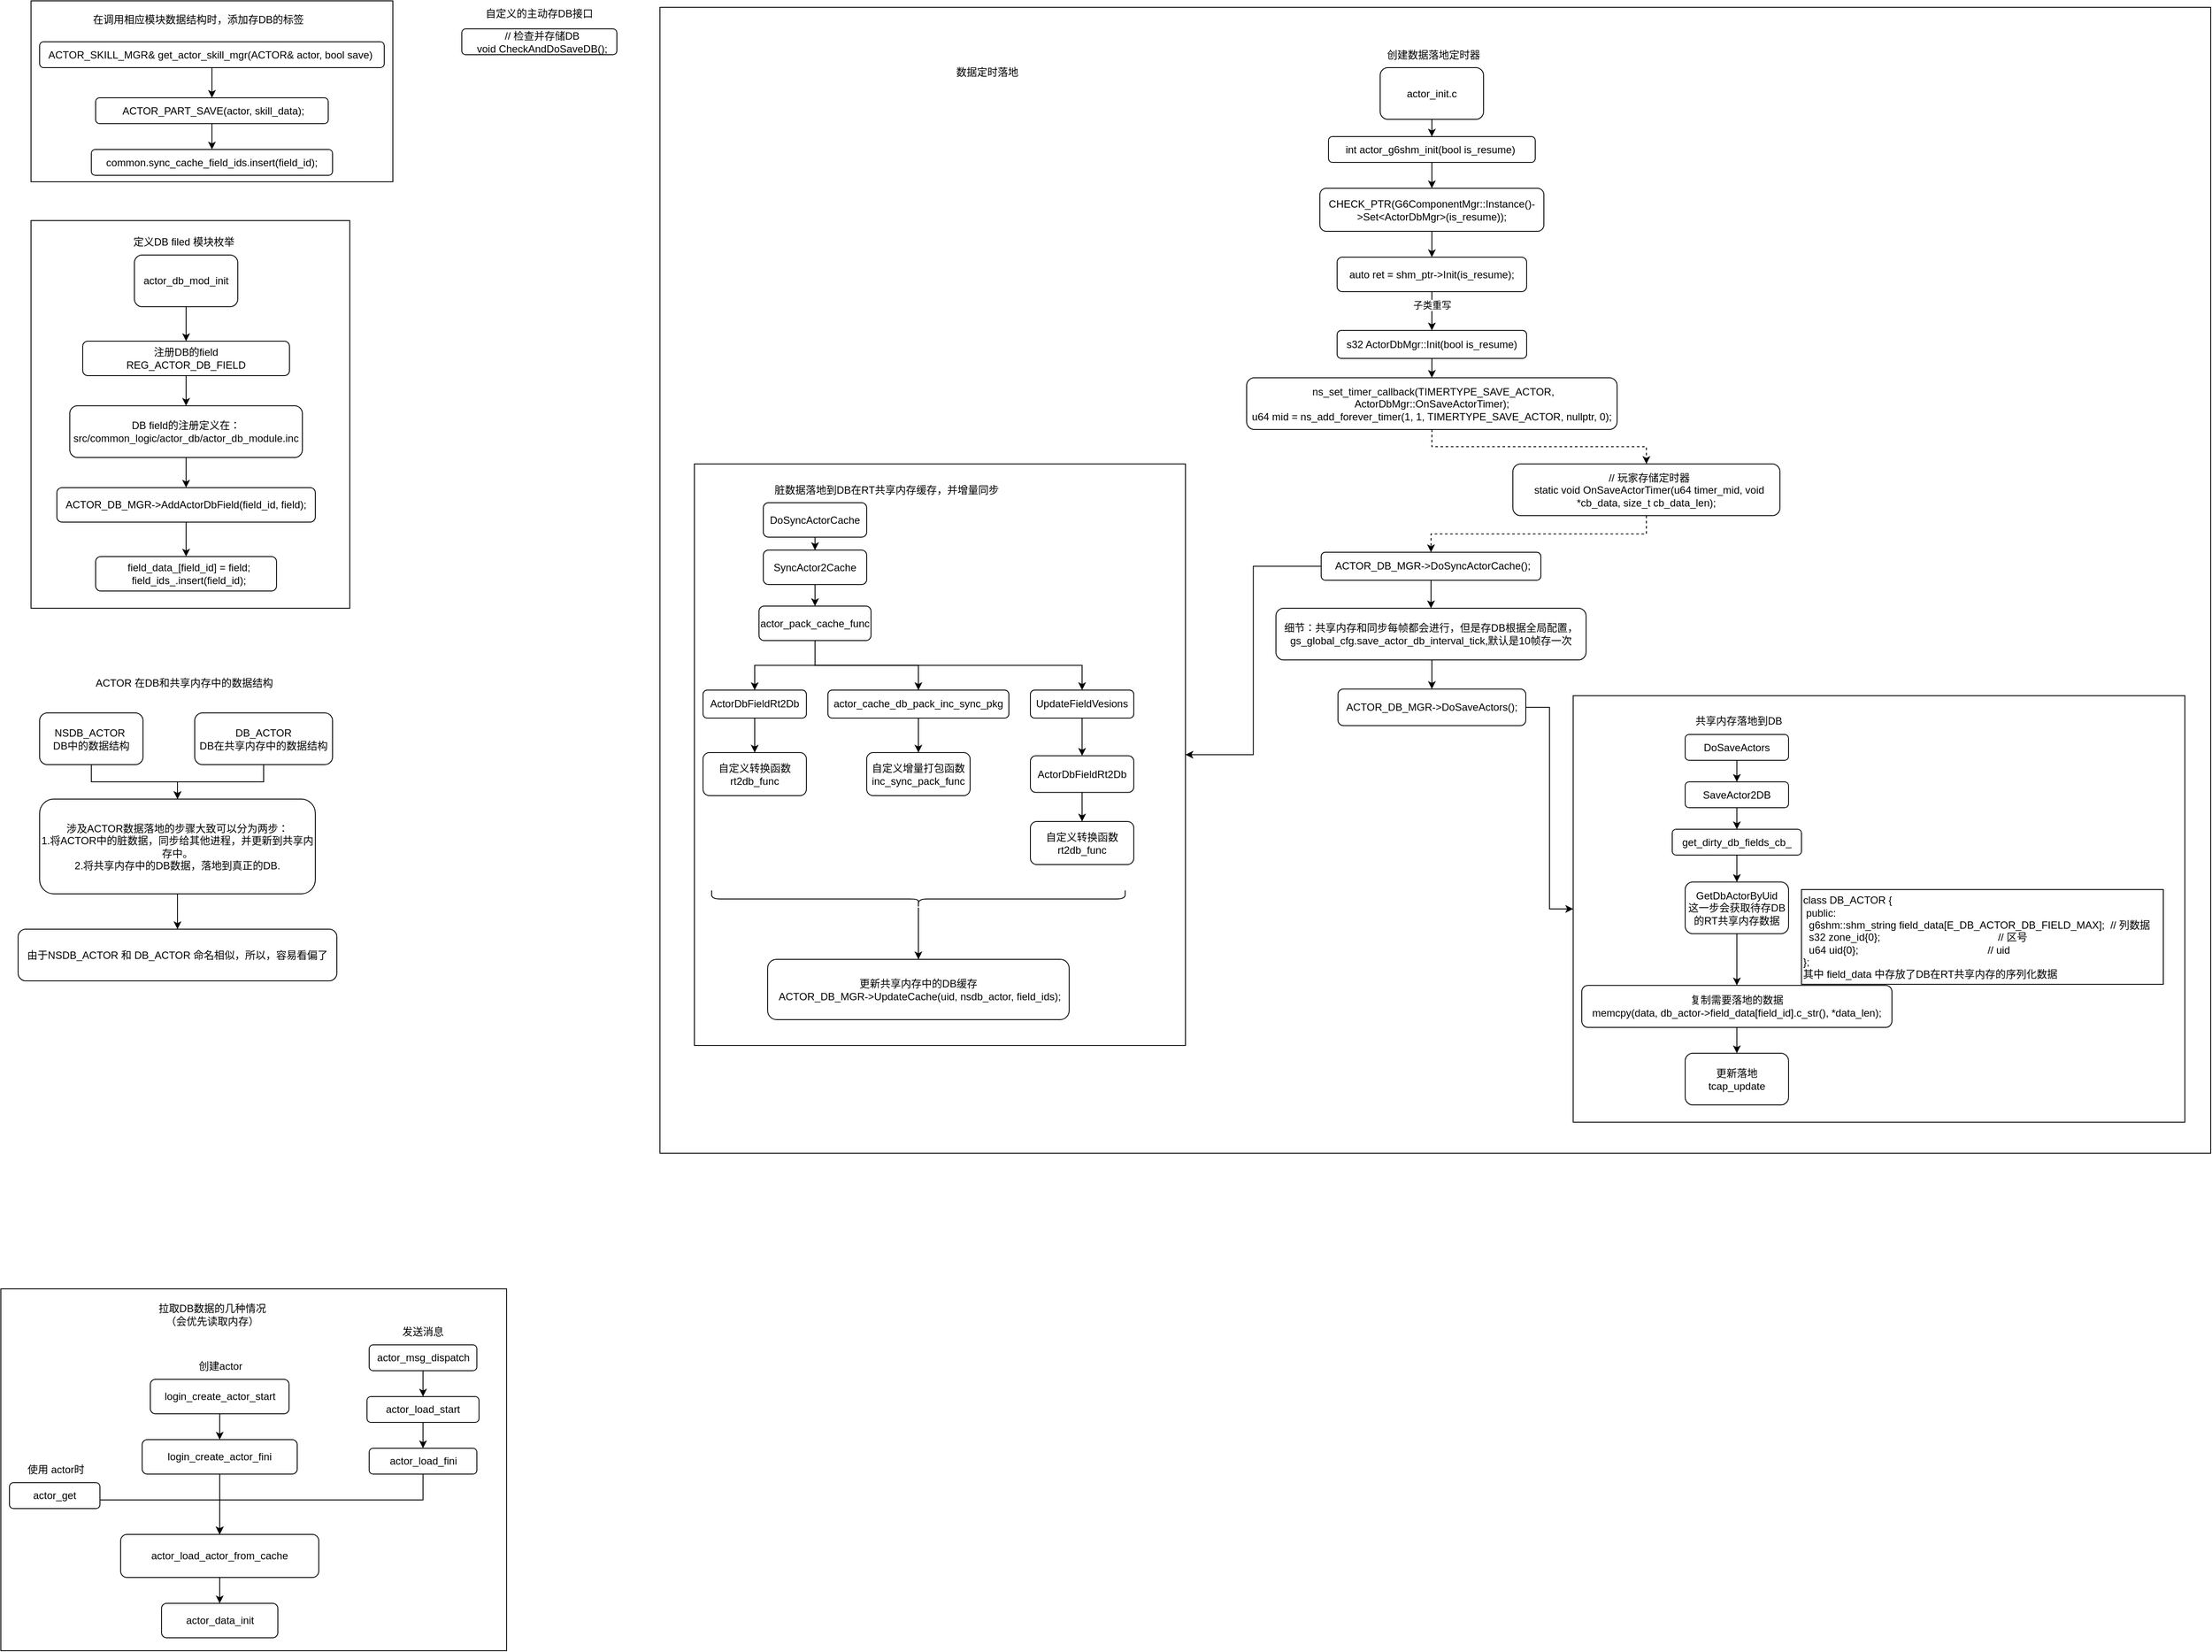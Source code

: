 <mxfile version="26.0.16">
  <diagram name="第 1 页" id="8cFtf-UiOnAKoCmu1fZL">
    <mxGraphModel dx="748" dy="623" grid="1" gridSize="10" guides="1" tooltips="1" connect="1" arrows="1" fold="1" page="1" pageScale="1" pageWidth="827" pageHeight="1169" math="0" shadow="0">
      <root>
        <mxCell id="0" />
        <mxCell id="1" parent="0" />
        <mxCell id="C0QmIfeoY1ldJ2bSpZcB-1" value="&lt;div&gt;&amp;nbsp; // 检查并存储DB&lt;/div&gt;&lt;div&gt;&amp;nbsp; void CheckAndDoSaveDB();&lt;/div&gt;" style="rounded=1;whiteSpace=wrap;html=1;" parent="1" vertex="1">
          <mxGeometry x="535" y="42.5" width="180" height="30" as="geometry" />
        </mxCell>
        <mxCell id="C0QmIfeoY1ldJ2bSpZcB-7" value="" style="edgeStyle=orthogonalEdgeStyle;rounded=0;orthogonalLoop=1;jettySize=auto;html=1;" parent="1" source="C0QmIfeoY1ldJ2bSpZcB-5" target="C0QmIfeoY1ldJ2bSpZcB-6" edge="1">
          <mxGeometry relative="1" as="geometry" />
        </mxCell>
        <mxCell id="C0QmIfeoY1ldJ2bSpZcB-5" value="actor_init.c" style="rounded=1;whiteSpace=wrap;html=1;" parent="1" vertex="1">
          <mxGeometry x="1601" y="87.5" width="120" height="60" as="geometry" />
        </mxCell>
        <mxCell id="C0QmIfeoY1ldJ2bSpZcB-9" value="" style="edgeStyle=orthogonalEdgeStyle;rounded=0;orthogonalLoop=1;jettySize=auto;html=1;" parent="1" source="C0QmIfeoY1ldJ2bSpZcB-6" target="C0QmIfeoY1ldJ2bSpZcB-8" edge="1">
          <mxGeometry relative="1" as="geometry" />
        </mxCell>
        <mxCell id="C0QmIfeoY1ldJ2bSpZcB-6" value="int actor_g6shm_init(bool is_resume)&amp;nbsp;" style="whiteSpace=wrap;html=1;rounded=1;" parent="1" vertex="1">
          <mxGeometry x="1541" y="167.5" width="240" height="30" as="geometry" />
        </mxCell>
        <mxCell id="C0QmIfeoY1ldJ2bSpZcB-11" value="" style="edgeStyle=orthogonalEdgeStyle;rounded=0;orthogonalLoop=1;jettySize=auto;html=1;" parent="1" source="C0QmIfeoY1ldJ2bSpZcB-8" target="C0QmIfeoY1ldJ2bSpZcB-10" edge="1">
          <mxGeometry relative="1" as="geometry" />
        </mxCell>
        <mxCell id="C0QmIfeoY1ldJ2bSpZcB-8" value="CHECK_PTR(G6ComponentMgr::Instance()-&amp;gt;Set&amp;lt;ActorDbMgr&amp;gt;(is_resume));" style="whiteSpace=wrap;html=1;rounded=1;" parent="1" vertex="1">
          <mxGeometry x="1531" y="227.5" width="260" height="50" as="geometry" />
        </mxCell>
        <mxCell id="C0QmIfeoY1ldJ2bSpZcB-13" value="" style="edgeStyle=orthogonalEdgeStyle;rounded=0;orthogonalLoop=1;jettySize=auto;html=1;" parent="1" source="C0QmIfeoY1ldJ2bSpZcB-10" target="C0QmIfeoY1ldJ2bSpZcB-12" edge="1">
          <mxGeometry relative="1" as="geometry" />
        </mxCell>
        <mxCell id="C0QmIfeoY1ldJ2bSpZcB-14" value="子类重写" style="edgeLabel;html=1;align=center;verticalAlign=middle;resizable=0;points=[];" parent="C0QmIfeoY1ldJ2bSpZcB-13" vertex="1" connectable="0">
          <mxGeometry x="-0.341" relative="1" as="geometry">
            <mxPoint as="offset" />
          </mxGeometry>
        </mxCell>
        <mxCell id="C0QmIfeoY1ldJ2bSpZcB-10" value="auto ret = shm_ptr-&amp;gt;Init(is_resume);" style="whiteSpace=wrap;html=1;rounded=1;" parent="1" vertex="1">
          <mxGeometry x="1551" y="307.5" width="220" height="40" as="geometry" />
        </mxCell>
        <mxCell id="C0QmIfeoY1ldJ2bSpZcB-16" value="" style="edgeStyle=orthogonalEdgeStyle;rounded=0;orthogonalLoop=1;jettySize=auto;html=1;" parent="1" source="C0QmIfeoY1ldJ2bSpZcB-12" target="C0QmIfeoY1ldJ2bSpZcB-15" edge="1">
          <mxGeometry relative="1" as="geometry" />
        </mxCell>
        <mxCell id="C0QmIfeoY1ldJ2bSpZcB-12" value="s32 ActorDbMgr::Init(bool is_resume)" style="whiteSpace=wrap;html=1;rounded=1;" parent="1" vertex="1">
          <mxGeometry x="1551" y="392.5" width="220" height="32.5" as="geometry" />
        </mxCell>
        <mxCell id="C0QmIfeoY1ldJ2bSpZcB-102" style="edgeStyle=orthogonalEdgeStyle;rounded=0;orthogonalLoop=1;jettySize=auto;html=1;entryX=0.5;entryY=0;entryDx=0;entryDy=0;dashed=1;" parent="1" source="C0QmIfeoY1ldJ2bSpZcB-15" target="C0QmIfeoY1ldJ2bSpZcB-101" edge="1">
          <mxGeometry relative="1" as="geometry" />
        </mxCell>
        <mxCell id="C0QmIfeoY1ldJ2bSpZcB-15" value="&amp;nbsp;ns_set_timer_callback(TIMERTYPE_SAVE_ACTOR, ActorDbMgr::OnSaveActorTimer);&lt;div&gt;u64 mid = ns_add_forever_timer(1, 1, TIMERTYPE_SAVE_ACTOR, nullptr, 0);&lt;/div&gt;" style="whiteSpace=wrap;html=1;rounded=1;" parent="1" vertex="1">
          <mxGeometry x="1446" y="447.5" width="430" height="60" as="geometry" />
        </mxCell>
        <mxCell id="C0QmIfeoY1ldJ2bSpZcB-22" style="edgeStyle=orthogonalEdgeStyle;rounded=0;orthogonalLoop=1;jettySize=auto;html=1;entryX=0.5;entryY=0;entryDx=0;entryDy=0;" parent="1" source="C0QmIfeoY1ldJ2bSpZcB-17" target="C0QmIfeoY1ldJ2bSpZcB-21" edge="1">
          <mxGeometry relative="1" as="geometry" />
        </mxCell>
        <mxCell id="C0QmIfeoY1ldJ2bSpZcB-97" style="edgeStyle=orthogonalEdgeStyle;rounded=0;orthogonalLoop=1;jettySize=auto;html=1;" parent="1" source="C0QmIfeoY1ldJ2bSpZcB-17" target="C0QmIfeoY1ldJ2bSpZcB-93" edge="1">
          <mxGeometry relative="1" as="geometry" />
        </mxCell>
        <mxCell id="C0QmIfeoY1ldJ2bSpZcB-17" value="&amp;nbsp;ACTOR_DB_MGR-&amp;gt;DoSyncActorCache();" style="whiteSpace=wrap;html=1;rounded=1;" parent="1" vertex="1">
          <mxGeometry x="1532.5" y="650" width="255" height="32.5" as="geometry" />
        </mxCell>
        <mxCell id="C0QmIfeoY1ldJ2bSpZcB-96" style="edgeStyle=orthogonalEdgeStyle;rounded=0;orthogonalLoop=1;jettySize=auto;html=1;exitX=1;exitY=0.5;exitDx=0;exitDy=0;entryX=0;entryY=0.5;entryDx=0;entryDy=0;" parent="1" source="C0QmIfeoY1ldJ2bSpZcB-19" target="C0QmIfeoY1ldJ2bSpZcB-94" edge="1">
          <mxGeometry relative="1" as="geometry" />
        </mxCell>
        <mxCell id="C0QmIfeoY1ldJ2bSpZcB-19" value="&lt;div&gt;&lt;span style=&quot;background-color: transparent; color: light-dark(rgb(0, 0, 0), rgb(255, 255, 255));&quot;&gt;ACTOR_DB_MGR-&amp;gt;DoSaveActors();&lt;/span&gt;&lt;/div&gt;" style="whiteSpace=wrap;html=1;rounded=1;" parent="1" vertex="1">
          <mxGeometry x="1552" y="808.75" width="218" height="42.5" as="geometry" />
        </mxCell>
        <mxCell id="C0QmIfeoY1ldJ2bSpZcB-23" style="edgeStyle=orthogonalEdgeStyle;rounded=0;orthogonalLoop=1;jettySize=auto;html=1;exitX=0.5;exitY=1;exitDx=0;exitDy=0;entryX=0.5;entryY=0;entryDx=0;entryDy=0;" parent="1" source="C0QmIfeoY1ldJ2bSpZcB-21" target="C0QmIfeoY1ldJ2bSpZcB-19" edge="1">
          <mxGeometry relative="1" as="geometry" />
        </mxCell>
        <mxCell id="C0QmIfeoY1ldJ2bSpZcB-21" value="细节：共享内存和同步每帧都会进行，但是存DB根据全局配置，gs_global_cfg.save_actor_db_interval_tick,默认是10帧存一次" style="rounded=1;whiteSpace=wrap;html=1;" parent="1" vertex="1">
          <mxGeometry x="1480" y="715" width="360" height="60" as="geometry" />
        </mxCell>
        <mxCell id="C0QmIfeoY1ldJ2bSpZcB-27" value="" style="edgeStyle=orthogonalEdgeStyle;rounded=0;orthogonalLoop=1;jettySize=auto;html=1;" parent="1" source="C0QmIfeoY1ldJ2bSpZcB-24" target="C0QmIfeoY1ldJ2bSpZcB-26" edge="1">
          <mxGeometry relative="1" as="geometry" />
        </mxCell>
        <mxCell id="C0QmIfeoY1ldJ2bSpZcB-24" value="DoSyncActorCache" style="rounded=1;whiteSpace=wrap;html=1;" parent="1" vertex="1">
          <mxGeometry x="885" y="592.5" width="120" height="40" as="geometry" />
        </mxCell>
        <mxCell id="C0QmIfeoY1ldJ2bSpZcB-47" value="" style="edgeStyle=orthogonalEdgeStyle;rounded=0;orthogonalLoop=1;jettySize=auto;html=1;" parent="1" source="C0QmIfeoY1ldJ2bSpZcB-25" target="C0QmIfeoY1ldJ2bSpZcB-46" edge="1">
          <mxGeometry relative="1" as="geometry" />
        </mxCell>
        <mxCell id="C0QmIfeoY1ldJ2bSpZcB-25" value="DoSaveActors" style="rounded=1;whiteSpace=wrap;html=1;" parent="1" vertex="1">
          <mxGeometry x="1955" y="861.5" width="120" height="30" as="geometry" />
        </mxCell>
        <mxCell id="C0QmIfeoY1ldJ2bSpZcB-29" value="" style="edgeStyle=orthogonalEdgeStyle;rounded=0;orthogonalLoop=1;jettySize=auto;html=1;" parent="1" source="C0QmIfeoY1ldJ2bSpZcB-26" target="C0QmIfeoY1ldJ2bSpZcB-28" edge="1">
          <mxGeometry relative="1" as="geometry" />
        </mxCell>
        <mxCell id="C0QmIfeoY1ldJ2bSpZcB-26" value="SyncActor2Cache" style="whiteSpace=wrap;html=1;rounded=1;" parent="1" vertex="1">
          <mxGeometry x="885" y="647.5" width="120" height="40" as="geometry" />
        </mxCell>
        <mxCell id="C0QmIfeoY1ldJ2bSpZcB-31" value="" style="edgeStyle=orthogonalEdgeStyle;rounded=0;orthogonalLoop=1;jettySize=auto;html=1;" parent="1" source="C0QmIfeoY1ldJ2bSpZcB-28" target="C0QmIfeoY1ldJ2bSpZcB-30" edge="1">
          <mxGeometry relative="1" as="geometry" />
        </mxCell>
        <mxCell id="C0QmIfeoY1ldJ2bSpZcB-43" style="edgeStyle=orthogonalEdgeStyle;rounded=0;orthogonalLoop=1;jettySize=auto;html=1;entryX=0.5;entryY=0;entryDx=0;entryDy=0;" parent="1" source="C0QmIfeoY1ldJ2bSpZcB-28" target="C0QmIfeoY1ldJ2bSpZcB-32" edge="1">
          <mxGeometry relative="1" as="geometry" />
        </mxCell>
        <mxCell id="C0QmIfeoY1ldJ2bSpZcB-44" style="edgeStyle=orthogonalEdgeStyle;rounded=0;orthogonalLoop=1;jettySize=auto;html=1;exitX=0.5;exitY=1;exitDx=0;exitDy=0;" parent="1" source="C0QmIfeoY1ldJ2bSpZcB-28" target="C0QmIfeoY1ldJ2bSpZcB-38" edge="1">
          <mxGeometry relative="1" as="geometry" />
        </mxCell>
        <mxCell id="C0QmIfeoY1ldJ2bSpZcB-28" value="actor_pack_cache_func" style="whiteSpace=wrap;html=1;rounded=1;" parent="1" vertex="1">
          <mxGeometry x="880" y="712.5" width="130" height="40" as="geometry" />
        </mxCell>
        <mxCell id="C0QmIfeoY1ldJ2bSpZcB-37" value="" style="edgeStyle=orthogonalEdgeStyle;rounded=0;orthogonalLoop=1;jettySize=auto;html=1;" parent="1" source="C0QmIfeoY1ldJ2bSpZcB-30" target="C0QmIfeoY1ldJ2bSpZcB-36" edge="1">
          <mxGeometry relative="1" as="geometry" />
        </mxCell>
        <mxCell id="C0QmIfeoY1ldJ2bSpZcB-30" value="ActorDbFieldRt2Db" style="whiteSpace=wrap;html=1;rounded=1;" parent="1" vertex="1">
          <mxGeometry x="815" y="810" width="120" height="32.5" as="geometry" />
        </mxCell>
        <mxCell id="C0QmIfeoY1ldJ2bSpZcB-35" value="" style="edgeStyle=orthogonalEdgeStyle;rounded=0;orthogonalLoop=1;jettySize=auto;html=1;" parent="1" source="C0QmIfeoY1ldJ2bSpZcB-32" target="C0QmIfeoY1ldJ2bSpZcB-34" edge="1">
          <mxGeometry relative="1" as="geometry" />
        </mxCell>
        <mxCell id="C0QmIfeoY1ldJ2bSpZcB-32" value="actor_cache_db_pack_inc_sync_pkg" style="whiteSpace=wrap;html=1;rounded=1;" parent="1" vertex="1">
          <mxGeometry x="960" y="810" width="210" height="32.5" as="geometry" />
        </mxCell>
        <mxCell id="C0QmIfeoY1ldJ2bSpZcB-34" value="&lt;div&gt;自定义增量打包函数&lt;/div&gt;inc_sync_pack_func" style="whiteSpace=wrap;html=1;rounded=1;" parent="1" vertex="1">
          <mxGeometry x="1005" y="882.5" width="120" height="50" as="geometry" />
        </mxCell>
        <mxCell id="C0QmIfeoY1ldJ2bSpZcB-36" value="&lt;div&gt;自定义转换函数&lt;/div&gt;rt2db_func" style="whiteSpace=wrap;html=1;rounded=1;" parent="1" vertex="1">
          <mxGeometry x="815" y="882.5" width="120" height="50" as="geometry" />
        </mxCell>
        <mxCell id="C0QmIfeoY1ldJ2bSpZcB-40" value="" style="edgeStyle=orthogonalEdgeStyle;rounded=0;orthogonalLoop=1;jettySize=auto;html=1;" parent="1" source="C0QmIfeoY1ldJ2bSpZcB-38" target="C0QmIfeoY1ldJ2bSpZcB-39" edge="1">
          <mxGeometry relative="1" as="geometry" />
        </mxCell>
        <mxCell id="C0QmIfeoY1ldJ2bSpZcB-38" value="UpdateFieldVesions" style="rounded=1;whiteSpace=wrap;html=1;" parent="1" vertex="1">
          <mxGeometry x="1195" y="810" width="120" height="32.5" as="geometry" />
        </mxCell>
        <mxCell id="C0QmIfeoY1ldJ2bSpZcB-42" value="" style="edgeStyle=orthogonalEdgeStyle;rounded=0;orthogonalLoop=1;jettySize=auto;html=1;" parent="1" source="C0QmIfeoY1ldJ2bSpZcB-39" target="C0QmIfeoY1ldJ2bSpZcB-41" edge="1">
          <mxGeometry relative="1" as="geometry" />
        </mxCell>
        <mxCell id="C0QmIfeoY1ldJ2bSpZcB-39" value="ActorDbFieldRt2Db" style="whiteSpace=wrap;html=1;rounded=1;" parent="1" vertex="1">
          <mxGeometry x="1195" y="886.25" width="120" height="42.5" as="geometry" />
        </mxCell>
        <mxCell id="C0QmIfeoY1ldJ2bSpZcB-41" value="&lt;div&gt;自定义转换函数&lt;/div&gt;rt2db_func" style="whiteSpace=wrap;html=1;rounded=1;" parent="1" vertex="1">
          <mxGeometry x="1195" y="962.5" width="120" height="50" as="geometry" />
        </mxCell>
        <mxCell id="C0QmIfeoY1ldJ2bSpZcB-45" value="脏数据落地到DB在RT共享内存缓存，并增量同步&amp;nbsp;" style="text;html=1;align=center;verticalAlign=middle;whiteSpace=wrap;rounded=0;" parent="1" vertex="1">
          <mxGeometry x="885" y="562.5" width="290" height="30" as="geometry" />
        </mxCell>
        <mxCell id="C0QmIfeoY1ldJ2bSpZcB-49" value="" style="edgeStyle=orthogonalEdgeStyle;rounded=0;orthogonalLoop=1;jettySize=auto;html=1;" parent="1" source="C0QmIfeoY1ldJ2bSpZcB-46" target="C0QmIfeoY1ldJ2bSpZcB-48" edge="1">
          <mxGeometry relative="1" as="geometry" />
        </mxCell>
        <mxCell id="C0QmIfeoY1ldJ2bSpZcB-46" value="SaveActor2DB" style="whiteSpace=wrap;html=1;rounded=1;" parent="1" vertex="1">
          <mxGeometry x="1955" y="916.5" width="120" height="30" as="geometry" />
        </mxCell>
        <mxCell id="C0QmIfeoY1ldJ2bSpZcB-51" value="" style="edgeStyle=orthogonalEdgeStyle;rounded=0;orthogonalLoop=1;jettySize=auto;html=1;" parent="1" source="C0QmIfeoY1ldJ2bSpZcB-48" target="C0QmIfeoY1ldJ2bSpZcB-50" edge="1">
          <mxGeometry relative="1" as="geometry" />
        </mxCell>
        <mxCell id="C0QmIfeoY1ldJ2bSpZcB-48" value="get_dirty_db_fields_cb_" style="whiteSpace=wrap;html=1;rounded=1;" parent="1" vertex="1">
          <mxGeometry x="1940" y="971.5" width="150" height="30" as="geometry" />
        </mxCell>
        <mxCell id="C0QmIfeoY1ldJ2bSpZcB-53" value="" style="edgeStyle=orthogonalEdgeStyle;rounded=0;orthogonalLoop=1;jettySize=auto;html=1;" parent="1" source="C0QmIfeoY1ldJ2bSpZcB-50" target="C0QmIfeoY1ldJ2bSpZcB-52" edge="1">
          <mxGeometry relative="1" as="geometry" />
        </mxCell>
        <mxCell id="C0QmIfeoY1ldJ2bSpZcB-50" value="GetDbActorByUid&lt;div&gt;这一步会获取待存DB的RT共享内存数据&lt;/div&gt;" style="whiteSpace=wrap;html=1;rounded=1;" parent="1" vertex="1">
          <mxGeometry x="1955" y="1032.75" width="120" height="60" as="geometry" />
        </mxCell>
        <mxCell id="C0QmIfeoY1ldJ2bSpZcB-55" value="" style="edgeStyle=orthogonalEdgeStyle;rounded=0;orthogonalLoop=1;jettySize=auto;html=1;" parent="1" source="C0QmIfeoY1ldJ2bSpZcB-52" target="C0QmIfeoY1ldJ2bSpZcB-54" edge="1">
          <mxGeometry relative="1" as="geometry" />
        </mxCell>
        <mxCell id="C0QmIfeoY1ldJ2bSpZcB-52" value="&lt;div&gt;复制需要落地的数据&lt;/div&gt;memcpy(data, db_actor-&amp;gt;field_data[field_id].c_str(), *data_len);" style="whiteSpace=wrap;html=1;rounded=1;" parent="1" vertex="1">
          <mxGeometry x="1835" y="1152.75" width="360" height="48.75" as="geometry" />
        </mxCell>
        <mxCell id="C0QmIfeoY1ldJ2bSpZcB-54" value="&lt;div&gt;更新落地&lt;/div&gt;tcap_update" style="whiteSpace=wrap;html=1;rounded=1;" parent="1" vertex="1">
          <mxGeometry x="1955" y="1231.5" width="120" height="60" as="geometry" />
        </mxCell>
        <mxCell id="C0QmIfeoY1ldJ2bSpZcB-56" value="&lt;div&gt;class DB_ACTOR {&lt;/div&gt;&lt;div&gt;&amp;nbsp;public:&lt;/div&gt;&lt;div&gt;&amp;nbsp; g6shm::shm_string field_data[E_DB_ACTOR_DB_FIELD_MAX];&amp;nbsp; // 列数据&lt;/div&gt;&lt;div&gt;&amp;nbsp; s32 zone_id{0};&amp;nbsp; &amp;nbsp; &amp;nbsp; &amp;nbsp; &amp;nbsp; &amp;nbsp; &amp;nbsp; &amp;nbsp; &amp;nbsp; &amp;nbsp; &amp;nbsp; &amp;nbsp; &amp;nbsp; &amp;nbsp; &amp;nbsp; &amp;nbsp; &amp;nbsp; &amp;nbsp; &amp;nbsp; &amp;nbsp; &amp;nbsp;// 区号&lt;/div&gt;&lt;div&gt;&amp;nbsp; u64 uid{0};&amp;nbsp; &amp;nbsp; &amp;nbsp; &amp;nbsp; &amp;nbsp; &amp;nbsp; &amp;nbsp; &amp;nbsp; &amp;nbsp; &amp;nbsp; &amp;nbsp; &amp;nbsp; &amp;nbsp; &amp;nbsp; &amp;nbsp; &amp;nbsp; &amp;nbsp; &amp;nbsp; &amp;nbsp; &amp;nbsp; &amp;nbsp; &amp;nbsp; &amp;nbsp;// uid&lt;/div&gt;&lt;div&gt;};&lt;/div&gt;&lt;div&gt;其中 field_data 中存放了DB在RT共享内存的序列化数据&lt;/div&gt;" style="rounded=0;whiteSpace=wrap;html=1;align=left;" parent="1" vertex="1">
          <mxGeometry x="2090" y="1041.5" width="420" height="110" as="geometry" />
        </mxCell>
        <mxCell id="C0QmIfeoY1ldJ2bSpZcB-57" value="&lt;div&gt;更新共享内存中的DB缓存&lt;/div&gt;&amp;nbsp;ACTOR_DB_MGR-&amp;gt;UpdateCache(uid, nsdb_actor, field_ids);" style="rounded=1;whiteSpace=wrap;html=1;" parent="1" vertex="1">
          <mxGeometry x="890" y="1122.5" width="350" height="70" as="geometry" />
        </mxCell>
        <mxCell id="C0QmIfeoY1ldJ2bSpZcB-60" style="edgeStyle=orthogonalEdgeStyle;rounded=0;orthogonalLoop=1;jettySize=auto;html=1;entryX=0.5;entryY=0;entryDx=0;entryDy=0;" parent="1" source="C0QmIfeoY1ldJ2bSpZcB-58" target="C0QmIfeoY1ldJ2bSpZcB-57" edge="1">
          <mxGeometry relative="1" as="geometry" />
        </mxCell>
        <mxCell id="C0QmIfeoY1ldJ2bSpZcB-58" value="" style="shape=curlyBracket;whiteSpace=wrap;html=1;rounded=1;flipH=1;labelPosition=right;verticalLabelPosition=middle;align=left;verticalAlign=middle;direction=north;" parent="1" vertex="1">
          <mxGeometry x="825" y="1042.5" width="480" height="20" as="geometry" />
        </mxCell>
        <mxCell id="C0QmIfeoY1ldJ2bSpZcB-69" value="&lt;div style=&quot;text-align: center;&quot;&gt;&lt;span style=&quot;background-color: transparent; color: light-dark(rgb(0, 0, 0), rgb(255, 255, 255));&quot;&gt;共享内存落地到DB&lt;/span&gt;&lt;/div&gt;" style="text;whiteSpace=wrap;html=1;" parent="1" vertex="1">
          <mxGeometry x="1965" y="831.5" width="300" height="40" as="geometry" />
        </mxCell>
        <mxCell id="C0QmIfeoY1ldJ2bSpZcB-72" value="" style="edgeStyle=orthogonalEdgeStyle;rounded=0;orthogonalLoop=1;jettySize=auto;html=1;" parent="1" source="C0QmIfeoY1ldJ2bSpZcB-70" target="C0QmIfeoY1ldJ2bSpZcB-71" edge="1">
          <mxGeometry relative="1" as="geometry" />
        </mxCell>
        <mxCell id="C0QmIfeoY1ldJ2bSpZcB-70" value="&lt;div&gt;注册DB的field&lt;/div&gt;REG_ACTOR_DB_FIELD" style="rounded=1;whiteSpace=wrap;html=1;" parent="1" vertex="1">
          <mxGeometry x="95" y="405" width="240" height="40" as="geometry" />
        </mxCell>
        <mxCell id="C0QmIfeoY1ldJ2bSpZcB-76" value="" style="edgeStyle=orthogonalEdgeStyle;rounded=0;orthogonalLoop=1;jettySize=auto;html=1;" parent="1" source="C0QmIfeoY1ldJ2bSpZcB-71" target="C0QmIfeoY1ldJ2bSpZcB-75" edge="1">
          <mxGeometry relative="1" as="geometry" />
        </mxCell>
        <mxCell id="C0QmIfeoY1ldJ2bSpZcB-71" value="DB field的注册定义在：&lt;div&gt;src/common_logic/actor_db/actor_db_module.inc&lt;/div&gt;" style="whiteSpace=wrap;html=1;rounded=1;" parent="1" vertex="1">
          <mxGeometry x="80" y="480" width="270" height="60" as="geometry" />
        </mxCell>
        <mxCell id="C0QmIfeoY1ldJ2bSpZcB-74" style="edgeStyle=orthogonalEdgeStyle;rounded=0;orthogonalLoop=1;jettySize=auto;html=1;entryX=0.5;entryY=0;entryDx=0;entryDy=0;" parent="1" source="C0QmIfeoY1ldJ2bSpZcB-73" target="C0QmIfeoY1ldJ2bSpZcB-70" edge="1">
          <mxGeometry relative="1" as="geometry" />
        </mxCell>
        <mxCell id="C0QmIfeoY1ldJ2bSpZcB-73" value="actor_db_mod_init" style="rounded=1;whiteSpace=wrap;html=1;" parent="1" vertex="1">
          <mxGeometry x="155" y="305" width="120" height="60" as="geometry" />
        </mxCell>
        <mxCell id="C0QmIfeoY1ldJ2bSpZcB-78" value="" style="edgeStyle=orthogonalEdgeStyle;rounded=0;orthogonalLoop=1;jettySize=auto;html=1;" parent="1" source="C0QmIfeoY1ldJ2bSpZcB-75" target="C0QmIfeoY1ldJ2bSpZcB-77" edge="1">
          <mxGeometry relative="1" as="geometry" />
        </mxCell>
        <mxCell id="C0QmIfeoY1ldJ2bSpZcB-75" value="ACTOR_DB_MGR-&amp;gt;AddActorDbField(field_id, field);" style="whiteSpace=wrap;html=1;rounded=1;" parent="1" vertex="1">
          <mxGeometry x="65" y="575" width="300" height="40" as="geometry" />
        </mxCell>
        <mxCell id="C0QmIfeoY1ldJ2bSpZcB-77" value="&lt;div&gt;&amp;nbsp; field_data_[field_id] = field;&lt;/div&gt;&lt;div&gt;&amp;nbsp; field_ids_.insert(field_id);&lt;/div&gt;" style="whiteSpace=wrap;html=1;rounded=1;" parent="1" vertex="1">
          <mxGeometry x="110" y="655" width="210" height="40" as="geometry" />
        </mxCell>
        <mxCell id="C0QmIfeoY1ldJ2bSpZcB-82" value="" style="edgeStyle=orthogonalEdgeStyle;rounded=0;orthogonalLoop=1;jettySize=auto;html=1;" parent="1" source="C0QmIfeoY1ldJ2bSpZcB-80" target="C0QmIfeoY1ldJ2bSpZcB-81" edge="1">
          <mxGeometry relative="1" as="geometry" />
        </mxCell>
        <mxCell id="C0QmIfeoY1ldJ2bSpZcB-80" value="ACTOR_SKILL_MGR&amp;amp; get_actor_skill_mgr(ACTOR&amp;amp; actor, bool save)&amp;nbsp;" style="rounded=1;whiteSpace=wrap;html=1;" parent="1" vertex="1">
          <mxGeometry x="45" y="57.5" width="400" height="30" as="geometry" />
        </mxCell>
        <mxCell id="C0QmIfeoY1ldJ2bSpZcB-84" value="" style="edgeStyle=orthogonalEdgeStyle;rounded=0;orthogonalLoop=1;jettySize=auto;html=1;" parent="1" source="C0QmIfeoY1ldJ2bSpZcB-81" target="C0QmIfeoY1ldJ2bSpZcB-83" edge="1">
          <mxGeometry relative="1" as="geometry" />
        </mxCell>
        <mxCell id="C0QmIfeoY1ldJ2bSpZcB-81" value="&amp;nbsp;ACTOR_PART_SAVE(actor, skill_data);" style="whiteSpace=wrap;html=1;rounded=1;" parent="1" vertex="1">
          <mxGeometry x="110" y="122.5" width="270" height="30" as="geometry" />
        </mxCell>
        <mxCell id="C0QmIfeoY1ldJ2bSpZcB-83" value="common.sync_cache_field_ids.insert(field_id);" style="whiteSpace=wrap;html=1;rounded=1;" parent="1" vertex="1">
          <mxGeometry x="105" y="182.5" width="280" height="30" as="geometry" />
        </mxCell>
        <mxCell id="C0QmIfeoY1ldJ2bSpZcB-85" value="&lt;span style=&quot;color: rgb(0, 0, 0); font-family: Helvetica; font-size: 12px; font-style: normal; font-variant-ligatures: normal; font-variant-caps: normal; font-weight: 400; letter-spacing: normal; orphans: 2; text-align: center; text-indent: 0px; text-transform: none; widows: 2; word-spacing: 0px; -webkit-text-stroke-width: 0px; white-space: normal; background-color: rgb(251, 251, 251); text-decoration-thickness: initial; text-decoration-style: initial; text-decoration-color: initial; float: none; display: inline !important;&quot;&gt;在调用相应模块数据结构时，添加存DB的标签&lt;/span&gt;" style="text;whiteSpace=wrap;html=1;" parent="1" vertex="1">
          <mxGeometry x="105" y="17.5" width="275" height="40" as="geometry" />
        </mxCell>
        <mxCell id="C0QmIfeoY1ldJ2bSpZcB-86" value="定义DB filed 模块枚举" style="text;html=1;align=center;verticalAlign=middle;whiteSpace=wrap;rounded=0;" parent="1" vertex="1">
          <mxGeometry x="140" y="275" width="145" height="30" as="geometry" />
        </mxCell>
        <mxCell id="C0QmIfeoY1ldJ2bSpZcB-87" value="" style="rounded=0;whiteSpace=wrap;html=1;fillColor=none;" parent="1" vertex="1">
          <mxGeometry x="35" y="10" width="420" height="210" as="geometry" />
        </mxCell>
        <mxCell id="C0QmIfeoY1ldJ2bSpZcB-88" value="" style="rounded=0;whiteSpace=wrap;html=1;fillColor=none;" parent="1" vertex="1">
          <mxGeometry x="35" y="265" width="370" height="450" as="geometry" />
        </mxCell>
        <mxCell id="C0QmIfeoY1ldJ2bSpZcB-89" value="自定义的主动存DB接口" style="text;html=1;align=center;verticalAlign=middle;whiteSpace=wrap;rounded=0;" parent="1" vertex="1">
          <mxGeometry x="560" y="10" width="130" height="30" as="geometry" />
        </mxCell>
        <mxCell id="C0QmIfeoY1ldJ2bSpZcB-92" value="创建数据落地定时器" style="text;html=1;align=center;verticalAlign=middle;whiteSpace=wrap;rounded=0;" parent="1" vertex="1">
          <mxGeometry x="1605" y="57.5" width="116" height="30" as="geometry" />
        </mxCell>
        <mxCell id="C0QmIfeoY1ldJ2bSpZcB-93" value="" style="rounded=0;whiteSpace=wrap;html=1;fillColor=none;" parent="1" vertex="1">
          <mxGeometry x="805" y="547.5" width="570" height="675" as="geometry" />
        </mxCell>
        <mxCell id="C0QmIfeoY1ldJ2bSpZcB-94" value="" style="rounded=0;whiteSpace=wrap;html=1;fillColor=none;" parent="1" vertex="1">
          <mxGeometry x="1825" y="816.5" width="710" height="495" as="geometry" />
        </mxCell>
        <mxCell id="C0QmIfeoY1ldJ2bSpZcB-99" value="数据定时落地" style="text;html=1;align=center;verticalAlign=middle;whiteSpace=wrap;rounded=0;" parent="1" vertex="1">
          <mxGeometry x="940" y="77.5" width="410" height="30" as="geometry" />
        </mxCell>
        <mxCell id="C0QmIfeoY1ldJ2bSpZcB-103" style="edgeStyle=orthogonalEdgeStyle;rounded=0;orthogonalLoop=1;jettySize=auto;html=1;entryX=0.5;entryY=0;entryDx=0;entryDy=0;dashed=1;" parent="1" source="C0QmIfeoY1ldJ2bSpZcB-101" target="C0QmIfeoY1ldJ2bSpZcB-17" edge="1">
          <mxGeometry relative="1" as="geometry" />
        </mxCell>
        <mxCell id="C0QmIfeoY1ldJ2bSpZcB-101" value="&lt;div&gt;&amp;nbsp; // 玩家存储定时器&lt;/div&gt;&lt;div&gt;&amp;nbsp; static void OnSaveActorTimer(u64 timer_mid, void *cb_data, size_t cb_data_len);&lt;/div&gt;" style="rounded=1;whiteSpace=wrap;html=1;" parent="1" vertex="1">
          <mxGeometry x="1755" y="547.5" width="310" height="60" as="geometry" />
        </mxCell>
        <mxCell id="C0QmIfeoY1ldJ2bSpZcB-104" value="" style="rounded=0;whiteSpace=wrap;html=1;fillColor=none;" parent="1" vertex="1">
          <mxGeometry x="765" y="17.5" width="1800" height="1330" as="geometry" />
        </mxCell>
        <mxCell id="C0QmIfeoY1ldJ2bSpZcB-105" value="ACTOR 在DB和共享内存中的数据结构" style="text;html=1;align=center;verticalAlign=middle;whiteSpace=wrap;rounded=0;" parent="1" vertex="1">
          <mxGeometry x="97.5" y="786.5" width="230" height="30" as="geometry" />
        </mxCell>
        <mxCell id="C0QmIfeoY1ldJ2bSpZcB-106" style="edgeStyle=orthogonalEdgeStyle;rounded=0;orthogonalLoop=1;jettySize=auto;html=1;exitX=0.5;exitY=1;exitDx=0;exitDy=0;" parent="1" source="C0QmIfeoY1ldJ2bSpZcB-107" target="C0QmIfeoY1ldJ2bSpZcB-111" edge="1">
          <mxGeometry relative="1" as="geometry" />
        </mxCell>
        <mxCell id="C0QmIfeoY1ldJ2bSpZcB-107" value="NSDB_ACTOR&amp;nbsp;&lt;div&gt;DB中的数据结构&lt;/div&gt;" style="rounded=1;whiteSpace=wrap;html=1;" parent="1" vertex="1">
          <mxGeometry x="45" y="836.5" width="120" height="60" as="geometry" />
        </mxCell>
        <mxCell id="C0QmIfeoY1ldJ2bSpZcB-108" style="edgeStyle=orthogonalEdgeStyle;rounded=0;orthogonalLoop=1;jettySize=auto;html=1;entryX=0.5;entryY=0;entryDx=0;entryDy=0;" parent="1" source="C0QmIfeoY1ldJ2bSpZcB-109" target="C0QmIfeoY1ldJ2bSpZcB-111" edge="1">
          <mxGeometry relative="1" as="geometry" />
        </mxCell>
        <mxCell id="C0QmIfeoY1ldJ2bSpZcB-109" value="DB_ACTOR&lt;div&gt;DB在共享内存中的数据结构&lt;/div&gt;" style="rounded=1;whiteSpace=wrap;html=1;" parent="1" vertex="1">
          <mxGeometry x="225" y="836.5" width="160" height="60" as="geometry" />
        </mxCell>
        <mxCell id="C0QmIfeoY1ldJ2bSpZcB-110" style="edgeStyle=orthogonalEdgeStyle;rounded=0;orthogonalLoop=1;jettySize=auto;html=1;entryX=0.5;entryY=0;entryDx=0;entryDy=0;" parent="1" source="C0QmIfeoY1ldJ2bSpZcB-111" target="C0QmIfeoY1ldJ2bSpZcB-112" edge="1">
          <mxGeometry relative="1" as="geometry" />
        </mxCell>
        <mxCell id="C0QmIfeoY1ldJ2bSpZcB-111" value="涉及ACTOR数据落地的步骤大致可以分为两步：&lt;div&gt;1.将ACTOR中的脏数据，同步给其他进程，并更新到共享内存中。&lt;/div&gt;&lt;div&gt;2.将共享内存中的DB数据，落地到真正的DB.&lt;/div&gt;" style="rounded=1;whiteSpace=wrap;html=1;" parent="1" vertex="1">
          <mxGeometry x="45" y="936.5" width="320" height="110" as="geometry" />
        </mxCell>
        <mxCell id="C0QmIfeoY1ldJ2bSpZcB-112" value="由于NSDB_ACTOR 和 DB_ACTOR 命名相似，所以，容易看偏了" style="rounded=1;whiteSpace=wrap;html=1;" parent="1" vertex="1">
          <mxGeometry x="20" y="1087.5" width="370" height="60" as="geometry" />
        </mxCell>
        <mxCell id="0UftcIKnFzva2iRlDhsx-1" value="拉取DB数据的几种情况&lt;div&gt;（会优先读取内存）&lt;/div&gt;" style="text;html=1;align=center;verticalAlign=middle;whiteSpace=wrap;rounded=0;" vertex="1" parent="1">
          <mxGeometry x="118.75" y="1500" width="252.5" height="70" as="geometry" />
        </mxCell>
        <mxCell id="0UftcIKnFzva2iRlDhsx-6" style="edgeStyle=orthogonalEdgeStyle;rounded=0;orthogonalLoop=1;jettySize=auto;html=1;" edge="1" parent="1" source="0UftcIKnFzva2iRlDhsx-2" target="0UftcIKnFzva2iRlDhsx-5">
          <mxGeometry relative="1" as="geometry" />
        </mxCell>
        <mxCell id="0UftcIKnFzva2iRlDhsx-2" value="&lt;span style=&quot;font-size: 12px;&quot;&gt;actor_load_actor_from_cache&lt;/span&gt;" style="rounded=1;whiteSpace=wrap;html=1;" vertex="1" parent="1">
          <mxGeometry x="139" y="1790" width="230" height="50" as="geometry" />
        </mxCell>
        <mxCell id="0UftcIKnFzva2iRlDhsx-5" value="&lt;span style=&quot;font-size: 12px;&quot;&gt;actor_data_init&lt;/span&gt;" style="rounded=1;whiteSpace=wrap;html=1;" vertex="1" parent="1">
          <mxGeometry x="186.5" y="1870" width="135" height="40" as="geometry" />
        </mxCell>
        <mxCell id="0UftcIKnFzva2iRlDhsx-9" style="edgeStyle=orthogonalEdgeStyle;rounded=0;orthogonalLoop=1;jettySize=auto;html=1;entryX=0.5;entryY=0;entryDx=0;entryDy=0;" edge="1" parent="1" source="0UftcIKnFzva2iRlDhsx-7" target="0UftcIKnFzva2iRlDhsx-2">
          <mxGeometry relative="1" as="geometry">
            <Array as="points">
              <mxPoint x="254" y="1750" />
            </Array>
          </mxGeometry>
        </mxCell>
        <mxCell id="0UftcIKnFzva2iRlDhsx-7" value="&lt;span style=&quot;font-size: 12px;&quot;&gt;actor_get&lt;/span&gt;" style="rounded=1;whiteSpace=wrap;html=1;" vertex="1" parent="1">
          <mxGeometry x="10" y="1730" width="105" height="30" as="geometry" />
        </mxCell>
        <mxCell id="0UftcIKnFzva2iRlDhsx-11" style="edgeStyle=orthogonalEdgeStyle;rounded=0;orthogonalLoop=1;jettySize=auto;html=1;" edge="1" parent="1" source="0UftcIKnFzva2iRlDhsx-10" target="0UftcIKnFzva2iRlDhsx-2">
          <mxGeometry relative="1" as="geometry" />
        </mxCell>
        <mxCell id="0UftcIKnFzva2iRlDhsx-10" value="&lt;span style=&quot;font-size: 12px;&quot;&gt;login_create_actor_fini&lt;/span&gt;" style="rounded=1;whiteSpace=wrap;html=1;" vertex="1" parent="1">
          <mxGeometry x="164" y="1680" width="180" height="40" as="geometry" />
        </mxCell>
        <mxCell id="0UftcIKnFzva2iRlDhsx-13" style="edgeStyle=orthogonalEdgeStyle;rounded=0;orthogonalLoop=1;jettySize=auto;html=1;entryX=0.5;entryY=0;entryDx=0;entryDy=0;" edge="1" parent="1" source="0UftcIKnFzva2iRlDhsx-12" target="0UftcIKnFzva2iRlDhsx-10">
          <mxGeometry relative="1" as="geometry" />
        </mxCell>
        <mxCell id="0UftcIKnFzva2iRlDhsx-12" value="&lt;span style=&quot;font-size: 12px;&quot;&gt;login_create_actor_start&lt;/span&gt;" style="rounded=1;whiteSpace=wrap;html=1;" vertex="1" parent="1">
          <mxGeometry x="173.5" y="1610" width="161" height="40" as="geometry" />
        </mxCell>
        <mxCell id="0UftcIKnFzva2iRlDhsx-18" style="edgeStyle=orthogonalEdgeStyle;rounded=0;orthogonalLoop=1;jettySize=auto;html=1;entryX=0.5;entryY=0;entryDx=0;entryDy=0;" edge="1" parent="1" source="0UftcIKnFzva2iRlDhsx-14" target="0UftcIKnFzva2iRlDhsx-15">
          <mxGeometry relative="1" as="geometry" />
        </mxCell>
        <mxCell id="0UftcIKnFzva2iRlDhsx-14" value="&lt;span style=&quot;font-size: 12px;&quot;&gt;actor_load_start&lt;/span&gt;" style="rounded=1;whiteSpace=wrap;html=1;" vertex="1" parent="1">
          <mxGeometry x="425" y="1630" width="130" height="30" as="geometry" />
        </mxCell>
        <mxCell id="0UftcIKnFzva2iRlDhsx-19" style="edgeStyle=orthogonalEdgeStyle;rounded=0;orthogonalLoop=1;jettySize=auto;html=1;entryX=0.5;entryY=0;entryDx=0;entryDy=0;" edge="1" parent="1" source="0UftcIKnFzva2iRlDhsx-15" target="0UftcIKnFzva2iRlDhsx-2">
          <mxGeometry relative="1" as="geometry">
            <Array as="points">
              <mxPoint x="490" y="1750" />
              <mxPoint x="254" y="1750" />
            </Array>
          </mxGeometry>
        </mxCell>
        <mxCell id="0UftcIKnFzva2iRlDhsx-15" value="&lt;span style=&quot;font-size: 12px;&quot;&gt;actor_load_fini&lt;/span&gt;" style="rounded=1;whiteSpace=wrap;html=1;" vertex="1" parent="1">
          <mxGeometry x="427.5" y="1690" width="125" height="30" as="geometry" />
        </mxCell>
        <mxCell id="0UftcIKnFzva2iRlDhsx-17" style="edgeStyle=orthogonalEdgeStyle;rounded=0;orthogonalLoop=1;jettySize=auto;html=1;entryX=0.5;entryY=0;entryDx=0;entryDy=0;" edge="1" parent="1" source="0UftcIKnFzva2iRlDhsx-16" target="0UftcIKnFzva2iRlDhsx-14">
          <mxGeometry relative="1" as="geometry" />
        </mxCell>
        <mxCell id="0UftcIKnFzva2iRlDhsx-16" value="&lt;span style=&quot;font-size: 12px;&quot;&gt;actor_msg_dispatch&lt;/span&gt;" style="rounded=1;whiteSpace=wrap;html=1;" vertex="1" parent="1">
          <mxGeometry x="427.5" y="1570" width="125" height="30" as="geometry" />
        </mxCell>
        <mxCell id="0UftcIKnFzva2iRlDhsx-20" value="创建actor" style="text;html=1;align=center;verticalAlign=middle;whiteSpace=wrap;rounded=0;" vertex="1" parent="1">
          <mxGeometry x="225" y="1580" width="60" height="30" as="geometry" />
        </mxCell>
        <mxCell id="0UftcIKnFzva2iRlDhsx-21" value="发送消息" style="text;html=1;align=center;verticalAlign=middle;whiteSpace=wrap;rounded=0;" vertex="1" parent="1">
          <mxGeometry x="460" y="1540" width="60" height="30" as="geometry" />
        </mxCell>
        <mxCell id="0UftcIKnFzva2iRlDhsx-22" value="使用 actor时" style="text;html=1;align=center;verticalAlign=middle;whiteSpace=wrap;rounded=0;" vertex="1" parent="1">
          <mxGeometry x="18" y="1700" width="92" height="30" as="geometry" />
        </mxCell>
        <mxCell id="0UftcIKnFzva2iRlDhsx-23" value="" style="rounded=0;whiteSpace=wrap;html=1;fillColor=none;" vertex="1" parent="1">
          <mxGeometry y="1505" width="587" height="420" as="geometry" />
        </mxCell>
      </root>
    </mxGraphModel>
  </diagram>
</mxfile>
